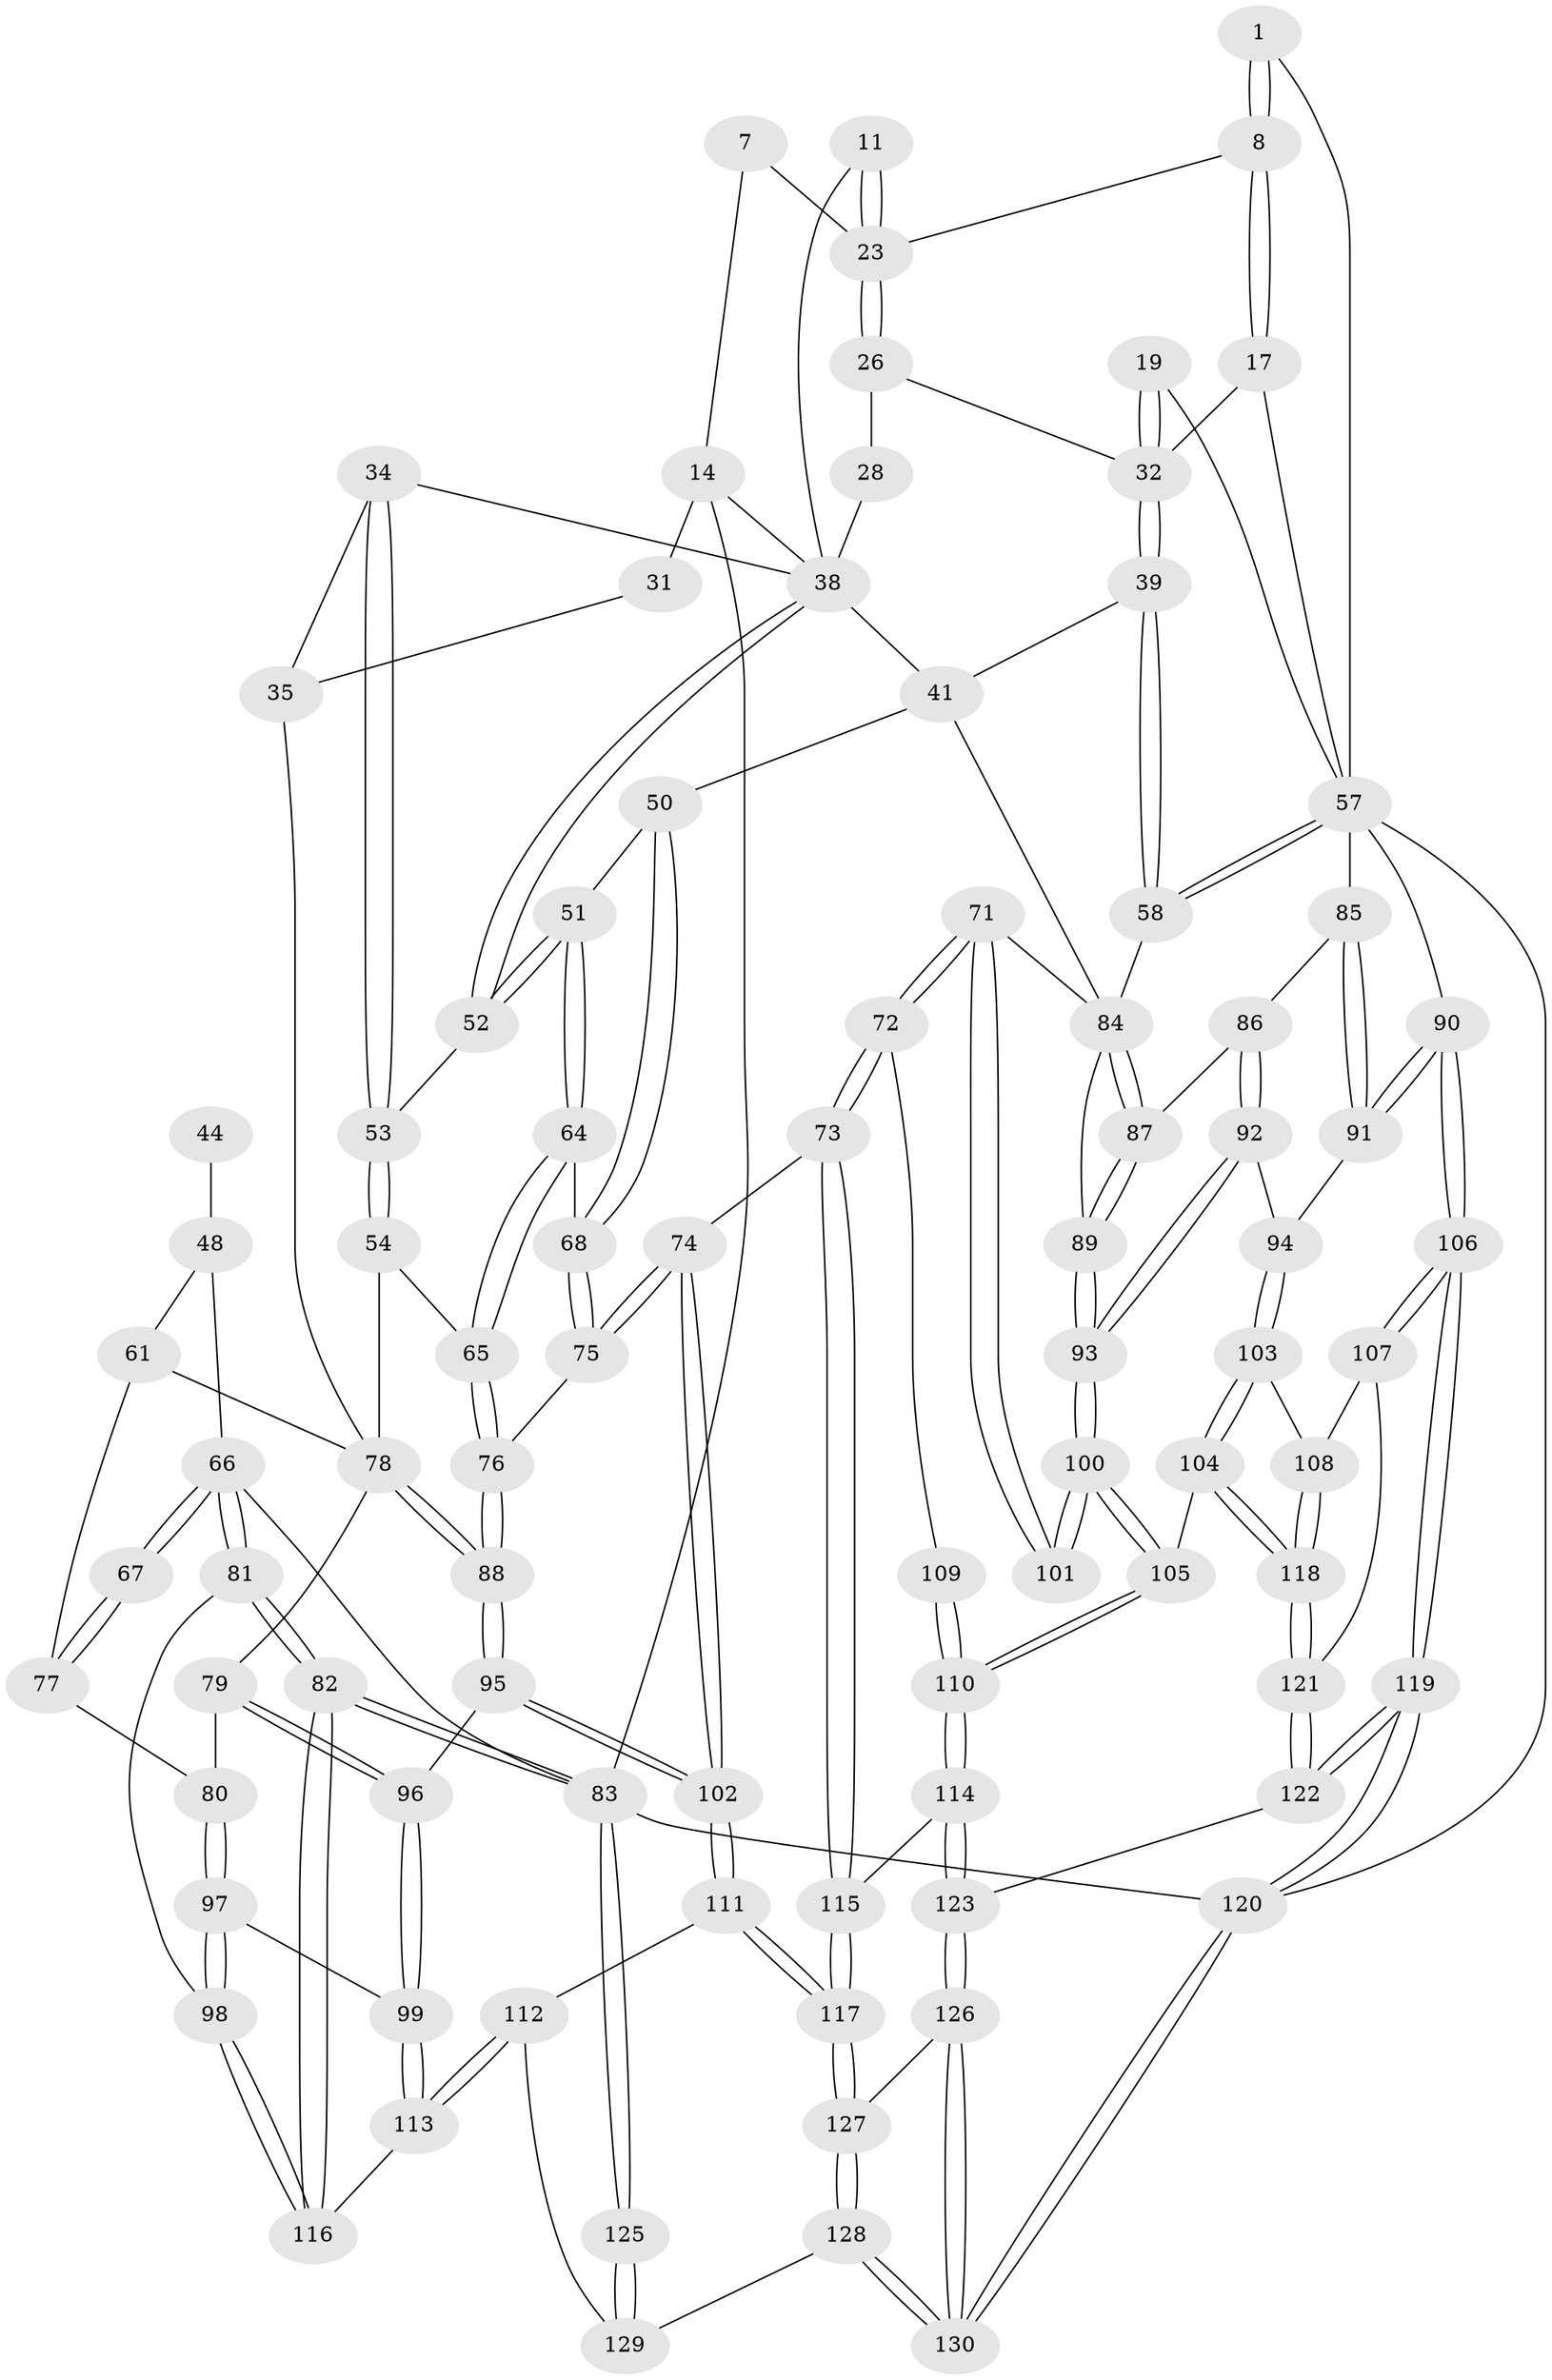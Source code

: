 // original degree distribution, {3: 0.038461538461538464, 4: 0.18461538461538463, 6: 0.2153846153846154, 5: 0.5615384615384615}
// Generated by graph-tools (version 1.1) at 2025/05/03/04/25 22:05:08]
// undirected, 91 vertices, 216 edges
graph export_dot {
graph [start="1"]
  node [color=gray90,style=filled];
  1 [pos="+0.7366802630433+0"];
  7 [pos="+0.339598650049032+0"];
  8 [pos="+0.678865950041496+0.008181632195650542"];
  11 [pos="+0.436441475144631+0.05786703305084531"];
  14 [pos="+0.25743325023420005+0.15528607726388305",super="+6+5"];
  17 [pos="+0.7450272012038823+0.0960559121467296",super="+16"];
  19 [pos="+0.9014757336098057+0.22479123859081665"];
  23 [pos="+0.6046845433282632+0.08814816153326066",super="+9+10"];
  26 [pos="+0.6029304434317757+0.1690378174202394"];
  28 [pos="+0.5151027275492698+0.20939265621745606",super="+27"];
  31 [pos="+0.2159335556365026+0.19964896021890496",super="+30"];
  32 [pos="+0.7284435995363507+0.3297310487640517",super="+25+24+20"];
  34 [pos="+0.3149236268470188+0.2589992697874709"];
  35 [pos="+0.27525918457664517+0.2414481364230744"];
  38 [pos="+0.36192460953968997+0.2712540894817197",super="+37+33+29+13"];
  39 [pos="+0.728308475360926+0.33017238655047215"];
  41 [pos="+0.5764613888431183+0.34986086769924196",super="+40"];
  44 [pos="+0.20076127879818112+0.20492895624591012"];
  48 [pos="+0.12889136515768526+0.2680565369013695",super="+43+47"];
  50 [pos="+0.5684433797639812+0.3543237633641524"];
  51 [pos="+0.4068189815967912+0.4067271324949943",super="+49"];
  52 [pos="+0.373358337637604+0.3218761037722528"];
  53 [pos="+0.3007776375854496+0.409306930521626"];
  54 [pos="+0.2903354737705918+0.45463726839842583"];
  57 [pos="+1+0.351686081086604",super="+22+18"];
  58 [pos="+0.9224619151870856+0.39862326293843015"];
  61 [pos="+0.1398415549850834+0.42711735892125835",super="+46"];
  64 [pos="+0.4068761148769739+0.40696855561234985"];
  65 [pos="+0.3682522824832076+0.4436969241098056"];
  66 [pos="+0+0.5323520087091297",super="+60+59"];
  67 [pos="+0+0.5257930475118622",super="+63"];
  68 [pos="+0.505297385090393+0.4073022701019069"];
  71 [pos="+0.663789495598211+0.5536856731036792"];
  72 [pos="+0.6112109339374183+0.60499891179425"];
  73 [pos="+0.5732411880703754+0.6278845610742574"];
  74 [pos="+0.5088897536834699+0.6002426036521"];
  75 [pos="+0.49245299063935666+0.5647373107624499"];
  76 [pos="+0.42089686238428003+0.51811742837963"];
  77 [pos="+0.07534298221254025+0.5418784423695119",super="+62"];
  78 [pos="+0.2664570720513664+0.4830698724939071",super="+56+45"];
  79 [pos="+0.12161560765093267+0.5685236282401961"];
  80 [pos="+0.08659932395081503+0.5529829896514382"];
  81 [pos="+0+0.6239171359399868"];
  82 [pos="+0+1"];
  83 [pos="+0+1",super="+4"];
  84 [pos="+0.8739252562309529+0.4525999135902727",super="+70"];
  85 [pos="+0.9705589467850066+0.5128250532477399"];
  86 [pos="+0.8792881016412858+0.5657840764194527"];
  87 [pos="+0.8422040819249044+0.536688872941833"];
  88 [pos="+0.2890574099737491+0.5850692994705863"];
  89 [pos="+0.7961204318870644+0.5568029913814443"];
  90 [pos="+1+0.5357956740907901"];
  91 [pos="+0.9461306223225325+0.6090073079901027"];
  92 [pos="+0.9167107767772457+0.6234884396546864"];
  93 [pos="+0.8216939469939841+0.6600127017640207"];
  94 [pos="+0.9274755815163058+0.6279552507578479"];
  95 [pos="+0.2898197644149092+0.6215678902668875"];
  96 [pos="+0.16973620346664933+0.6243211022848083"];
  97 [pos="+0.06973110217990496+0.6691178929659407"];
  98 [pos="+0+0.6835545059617285"];
  99 [pos="+0.12647775811867076+0.7033803447523338"];
  100 [pos="+0.808667003439922+0.6856754032435601"];
  101 [pos="+0.7857498477269343+0.6766609716084584"];
  102 [pos="+0.3270529121091496+0.6774932896301442"];
  103 [pos="+0.9352184136272362+0.6450155338681703"];
  104 [pos="+0.8442177587987643+0.7440189284370409"];
  105 [pos="+0.8172237329907529+0.734363134580939"];
  106 [pos="+1+0.8307532168090663"];
  107 [pos="+1+0.7205665256410692"];
  108 [pos="+0.9874653952349924+0.7065486477057166"];
  109 [pos="+0.7155609502854284+0.6868129837431676"];
  110 [pos="+0.7360181475276394+0.7988939257718872"];
  111 [pos="+0.3115290975599329+0.8003927992710127"];
  112 [pos="+0.20491299050736386+0.8345538452769717"];
  113 [pos="+0.14906807014486315+0.8064331577794668"];
  114 [pos="+0.7029924506235463+0.8416719232245455"];
  115 [pos="+0.5777923609940426+0.813218968529908"];
  116 [pos="+0.10366754930658421+0.8113028786445967"];
  117 [pos="+0.46137431393182693+0.9053633441949426"];
  118 [pos="+0.8521975971788569+0.7495107793768025"];
  119 [pos="+1+1"];
  120 [pos="+1+1",super="+3"];
  121 [pos="+0.8870602780419192+0.8030189927644302"];
  122 [pos="+0.8945474305738758+0.8380572749145093"];
  123 [pos="+0.7424119238859701+0.8941509587524641"];
  125 [pos="+0+1"];
  126 [pos="+0.7636880899959371+0.9745997259633082"];
  127 [pos="+0.46207135998964205+0.9453649554924695"];
  128 [pos="+0.45711468753396345+1"];
  129 [pos="+0.36748308917023026+1",super="+124"];
  130 [pos="+0.8681144891255445+1"];
  1 -- 8;
  1 -- 8;
  1 -- 57;
  7 -- 23;
  7 -- 14;
  8 -- 17;
  8 -- 17;
  8 -- 23;
  11 -- 23 [weight=2];
  11 -- 23;
  11 -- 38;
  14 -- 31 [weight=2];
  14 -- 83;
  14 -- 38;
  17 -- 32 [weight=2];
  17 -- 57;
  19 -- 32 [weight=2];
  19 -- 32;
  19 -- 57;
  23 -- 26;
  23 -- 26;
  26 -- 32;
  26 -- 28;
  28 -- 38 [weight=3];
  31 -- 35;
  32 -- 39;
  32 -- 39;
  34 -- 35;
  34 -- 53;
  34 -- 53;
  34 -- 38;
  35 -- 78;
  38 -- 52;
  38 -- 52;
  38 -- 41;
  39 -- 58;
  39 -- 58;
  39 -- 41;
  41 -- 50;
  41 -- 84;
  44 -- 48 [weight=2];
  48 -- 66 [weight=2];
  48 -- 61;
  50 -- 68;
  50 -- 68;
  50 -- 51;
  51 -- 52;
  51 -- 52;
  51 -- 64;
  51 -- 64;
  52 -- 53;
  53 -- 54;
  53 -- 54;
  54 -- 65;
  54 -- 78;
  57 -- 58;
  57 -- 58;
  57 -- 85;
  57 -- 120 [weight=2];
  57 -- 90;
  58 -- 84;
  61 -- 78 [weight=2];
  61 -- 77;
  64 -- 65;
  64 -- 65;
  64 -- 68;
  65 -- 76;
  65 -- 76;
  66 -- 67 [weight=2];
  66 -- 67;
  66 -- 81;
  66 -- 81;
  66 -- 83;
  67 -- 77 [weight=2];
  67 -- 77;
  68 -- 75;
  68 -- 75;
  71 -- 72;
  71 -- 72;
  71 -- 101;
  71 -- 101;
  71 -- 84;
  72 -- 73;
  72 -- 73;
  72 -- 109;
  73 -- 74;
  73 -- 115;
  73 -- 115;
  74 -- 75;
  74 -- 75;
  74 -- 102;
  74 -- 102;
  75 -- 76;
  76 -- 88;
  76 -- 88;
  77 -- 80;
  78 -- 79;
  78 -- 88;
  78 -- 88;
  79 -- 80;
  79 -- 96;
  79 -- 96;
  80 -- 97;
  80 -- 97;
  81 -- 82;
  81 -- 82;
  81 -- 98;
  82 -- 83;
  82 -- 83;
  82 -- 116;
  82 -- 116;
  83 -- 125;
  83 -- 125;
  83 -- 120 [weight=2];
  84 -- 87;
  84 -- 87;
  84 -- 89;
  85 -- 86;
  85 -- 91;
  85 -- 91;
  86 -- 87;
  86 -- 92;
  86 -- 92;
  87 -- 89;
  87 -- 89;
  88 -- 95;
  88 -- 95;
  89 -- 93;
  89 -- 93;
  90 -- 91;
  90 -- 91;
  90 -- 106;
  90 -- 106;
  91 -- 94;
  92 -- 93;
  92 -- 93;
  92 -- 94;
  93 -- 100;
  93 -- 100;
  94 -- 103;
  94 -- 103;
  95 -- 96;
  95 -- 102;
  95 -- 102;
  96 -- 99;
  96 -- 99;
  97 -- 98;
  97 -- 98;
  97 -- 99;
  98 -- 116;
  98 -- 116;
  99 -- 113;
  99 -- 113;
  100 -- 101;
  100 -- 101;
  100 -- 105;
  100 -- 105;
  102 -- 111;
  102 -- 111;
  103 -- 104;
  103 -- 104;
  103 -- 108;
  104 -- 105;
  104 -- 118;
  104 -- 118;
  105 -- 110;
  105 -- 110;
  106 -- 107;
  106 -- 107;
  106 -- 119;
  106 -- 119;
  107 -- 108;
  107 -- 121;
  108 -- 118;
  108 -- 118;
  109 -- 110;
  109 -- 110;
  110 -- 114;
  110 -- 114;
  111 -- 112;
  111 -- 117;
  111 -- 117;
  112 -- 113;
  112 -- 113;
  112 -- 129;
  113 -- 116;
  114 -- 115;
  114 -- 123;
  114 -- 123;
  115 -- 117;
  115 -- 117;
  117 -- 127;
  117 -- 127;
  118 -- 121;
  118 -- 121;
  119 -- 120;
  119 -- 120;
  119 -- 122;
  119 -- 122;
  120 -- 130;
  120 -- 130;
  121 -- 122;
  121 -- 122;
  122 -- 123;
  123 -- 126;
  123 -- 126;
  125 -- 129 [weight=2];
  125 -- 129;
  126 -- 127;
  126 -- 130;
  126 -- 130;
  127 -- 128;
  127 -- 128;
  128 -- 129;
  128 -- 130;
  128 -- 130;
}
